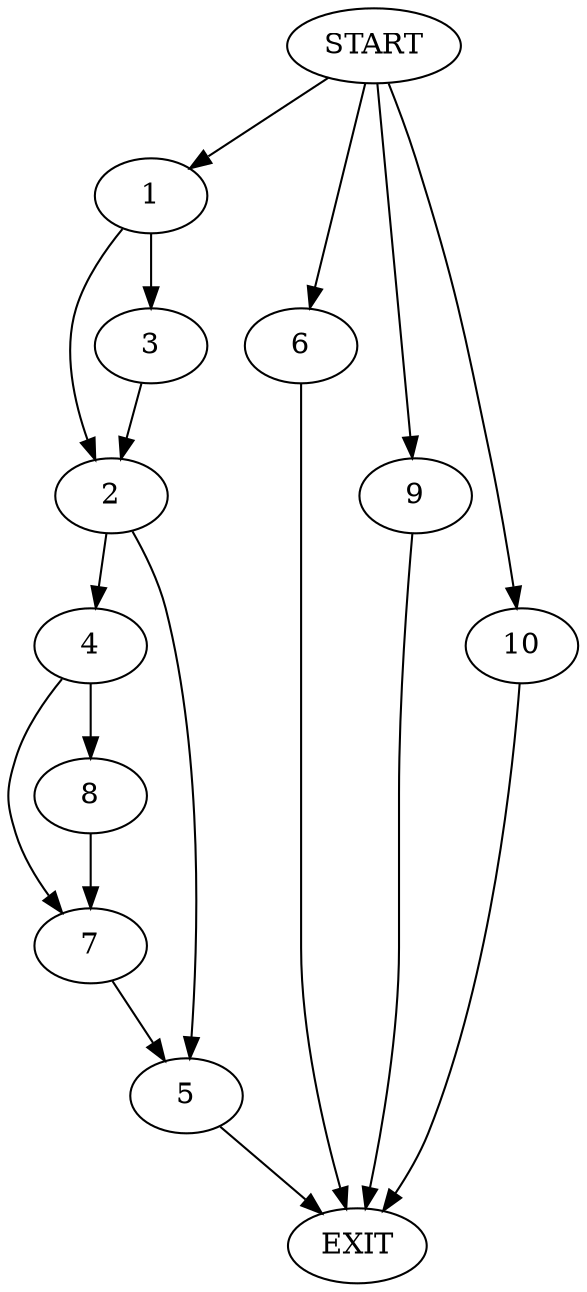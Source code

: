 digraph {
0 [label="START"]
11 [label="EXIT"]
0 -> 1
1 -> 2
1 -> 3
2 -> 4
2 -> 5
3 -> 2
0 -> 6
6 -> 11
5 -> 11
4 -> 7
4 -> 8
8 -> 7
7 -> 5
0 -> 9
9 -> 11
0 -> 10
10 -> 11
}
